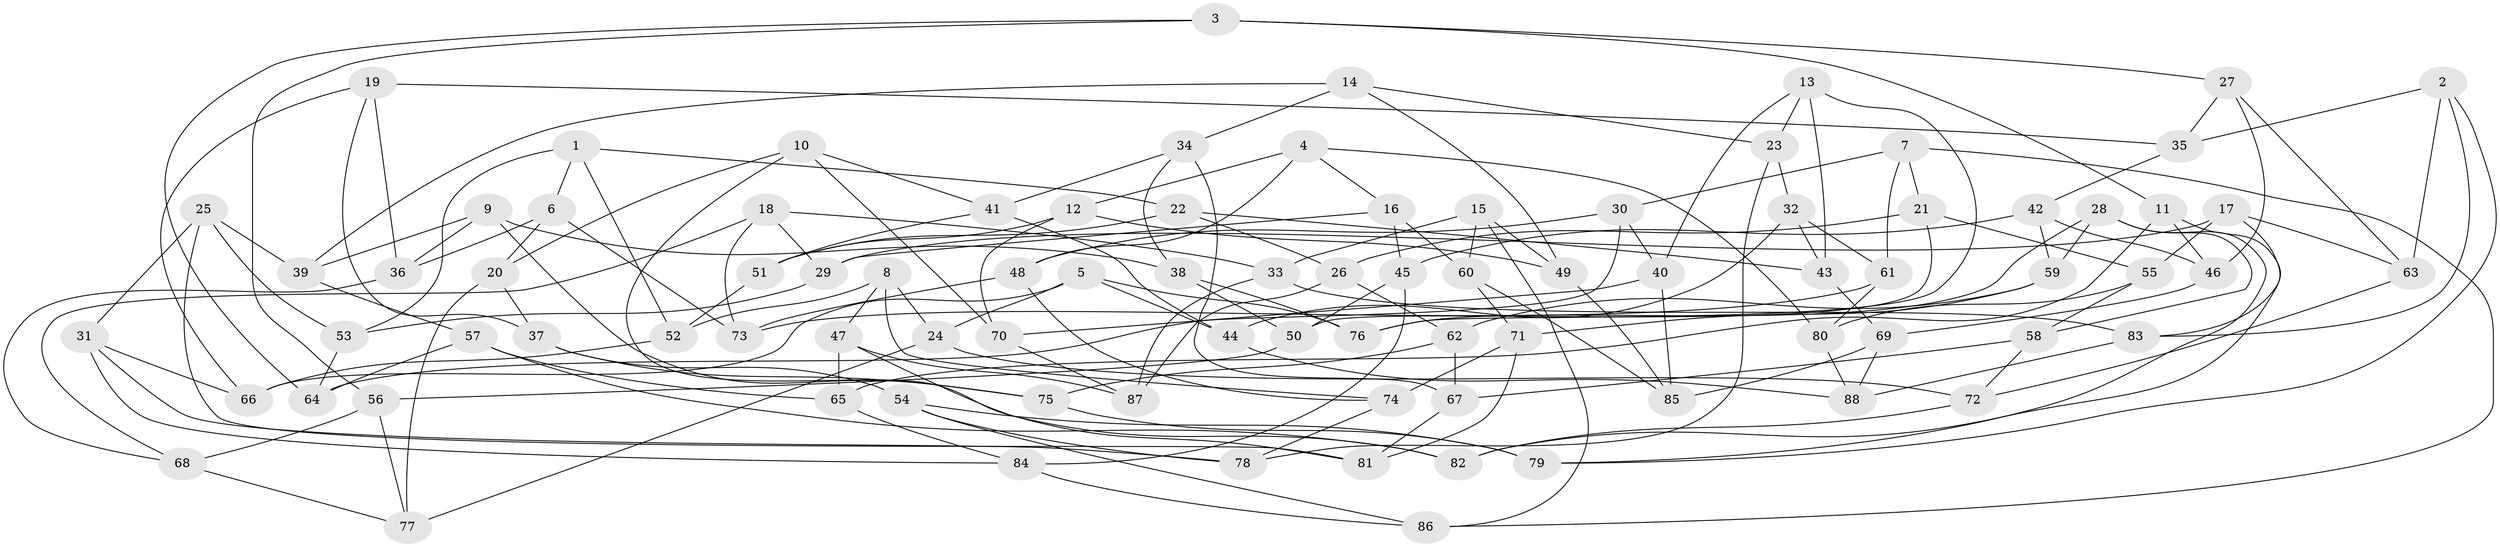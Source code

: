 // Generated by graph-tools (version 1.1) at 2025/38/03/09/25 02:38:10]
// undirected, 88 vertices, 176 edges
graph export_dot {
graph [start="1"]
  node [color=gray90,style=filled];
  1;
  2;
  3;
  4;
  5;
  6;
  7;
  8;
  9;
  10;
  11;
  12;
  13;
  14;
  15;
  16;
  17;
  18;
  19;
  20;
  21;
  22;
  23;
  24;
  25;
  26;
  27;
  28;
  29;
  30;
  31;
  32;
  33;
  34;
  35;
  36;
  37;
  38;
  39;
  40;
  41;
  42;
  43;
  44;
  45;
  46;
  47;
  48;
  49;
  50;
  51;
  52;
  53;
  54;
  55;
  56;
  57;
  58;
  59;
  60;
  61;
  62;
  63;
  64;
  65;
  66;
  67;
  68;
  69;
  70;
  71;
  72;
  73;
  74;
  75;
  76;
  77;
  78;
  79;
  80;
  81;
  82;
  83;
  84;
  85;
  86;
  87;
  88;
  1 -- 52;
  1 -- 22;
  1 -- 6;
  1 -- 53;
  2 -- 79;
  2 -- 83;
  2 -- 63;
  2 -- 35;
  3 -- 11;
  3 -- 56;
  3 -- 27;
  3 -- 64;
  4 -- 48;
  4 -- 12;
  4 -- 80;
  4 -- 16;
  5 -- 66;
  5 -- 44;
  5 -- 24;
  5 -- 76;
  6 -- 20;
  6 -- 73;
  6 -- 36;
  7 -- 86;
  7 -- 21;
  7 -- 30;
  7 -- 61;
  8 -- 74;
  8 -- 24;
  8 -- 47;
  8 -- 52;
  9 -- 39;
  9 -- 38;
  9 -- 75;
  9 -- 36;
  10 -- 41;
  10 -- 70;
  10 -- 82;
  10 -- 20;
  11 -- 65;
  11 -- 46;
  11 -- 83;
  12 -- 49;
  12 -- 70;
  12 -- 51;
  13 -- 23;
  13 -- 76;
  13 -- 43;
  13 -- 40;
  14 -- 23;
  14 -- 39;
  14 -- 49;
  14 -- 34;
  15 -- 49;
  15 -- 60;
  15 -- 33;
  15 -- 86;
  16 -- 29;
  16 -- 45;
  16 -- 60;
  17 -- 63;
  17 -- 55;
  17 -- 82;
  17 -- 29;
  18 -- 33;
  18 -- 29;
  18 -- 68;
  18 -- 73;
  19 -- 36;
  19 -- 37;
  19 -- 66;
  19 -- 35;
  20 -- 77;
  20 -- 37;
  21 -- 50;
  21 -- 26;
  21 -- 55;
  22 -- 43;
  22 -- 51;
  22 -- 26;
  23 -- 32;
  23 -- 78;
  24 -- 72;
  24 -- 77;
  25 -- 81;
  25 -- 31;
  25 -- 39;
  25 -- 53;
  26 -- 62;
  26 -- 87;
  27 -- 46;
  27 -- 35;
  27 -- 63;
  28 -- 79;
  28 -- 59;
  28 -- 76;
  28 -- 58;
  29 -- 53;
  30 -- 64;
  30 -- 40;
  30 -- 48;
  31 -- 78;
  31 -- 84;
  31 -- 66;
  32 -- 44;
  32 -- 61;
  32 -- 43;
  33 -- 83;
  33 -- 87;
  34 -- 41;
  34 -- 38;
  34 -- 67;
  35 -- 42;
  36 -- 68;
  37 -- 75;
  37 -- 54;
  38 -- 76;
  38 -- 50;
  39 -- 57;
  40 -- 85;
  40 -- 70;
  41 -- 44;
  41 -- 51;
  42 -- 46;
  42 -- 45;
  42 -- 59;
  43 -- 69;
  44 -- 88;
  45 -- 50;
  45 -- 84;
  46 -- 69;
  47 -- 81;
  47 -- 87;
  47 -- 65;
  48 -- 73;
  48 -- 74;
  49 -- 85;
  50 -- 56;
  51 -- 52;
  52 -- 66;
  53 -- 64;
  54 -- 78;
  54 -- 86;
  54 -- 79;
  55 -- 58;
  55 -- 80;
  56 -- 68;
  56 -- 77;
  57 -- 82;
  57 -- 64;
  57 -- 65;
  58 -- 72;
  58 -- 67;
  59 -- 62;
  59 -- 71;
  60 -- 71;
  60 -- 85;
  61 -- 73;
  61 -- 80;
  62 -- 75;
  62 -- 67;
  63 -- 72;
  65 -- 84;
  67 -- 81;
  68 -- 77;
  69 -- 85;
  69 -- 88;
  70 -- 87;
  71 -- 74;
  71 -- 81;
  72 -- 82;
  74 -- 78;
  75 -- 79;
  80 -- 88;
  83 -- 88;
  84 -- 86;
}
